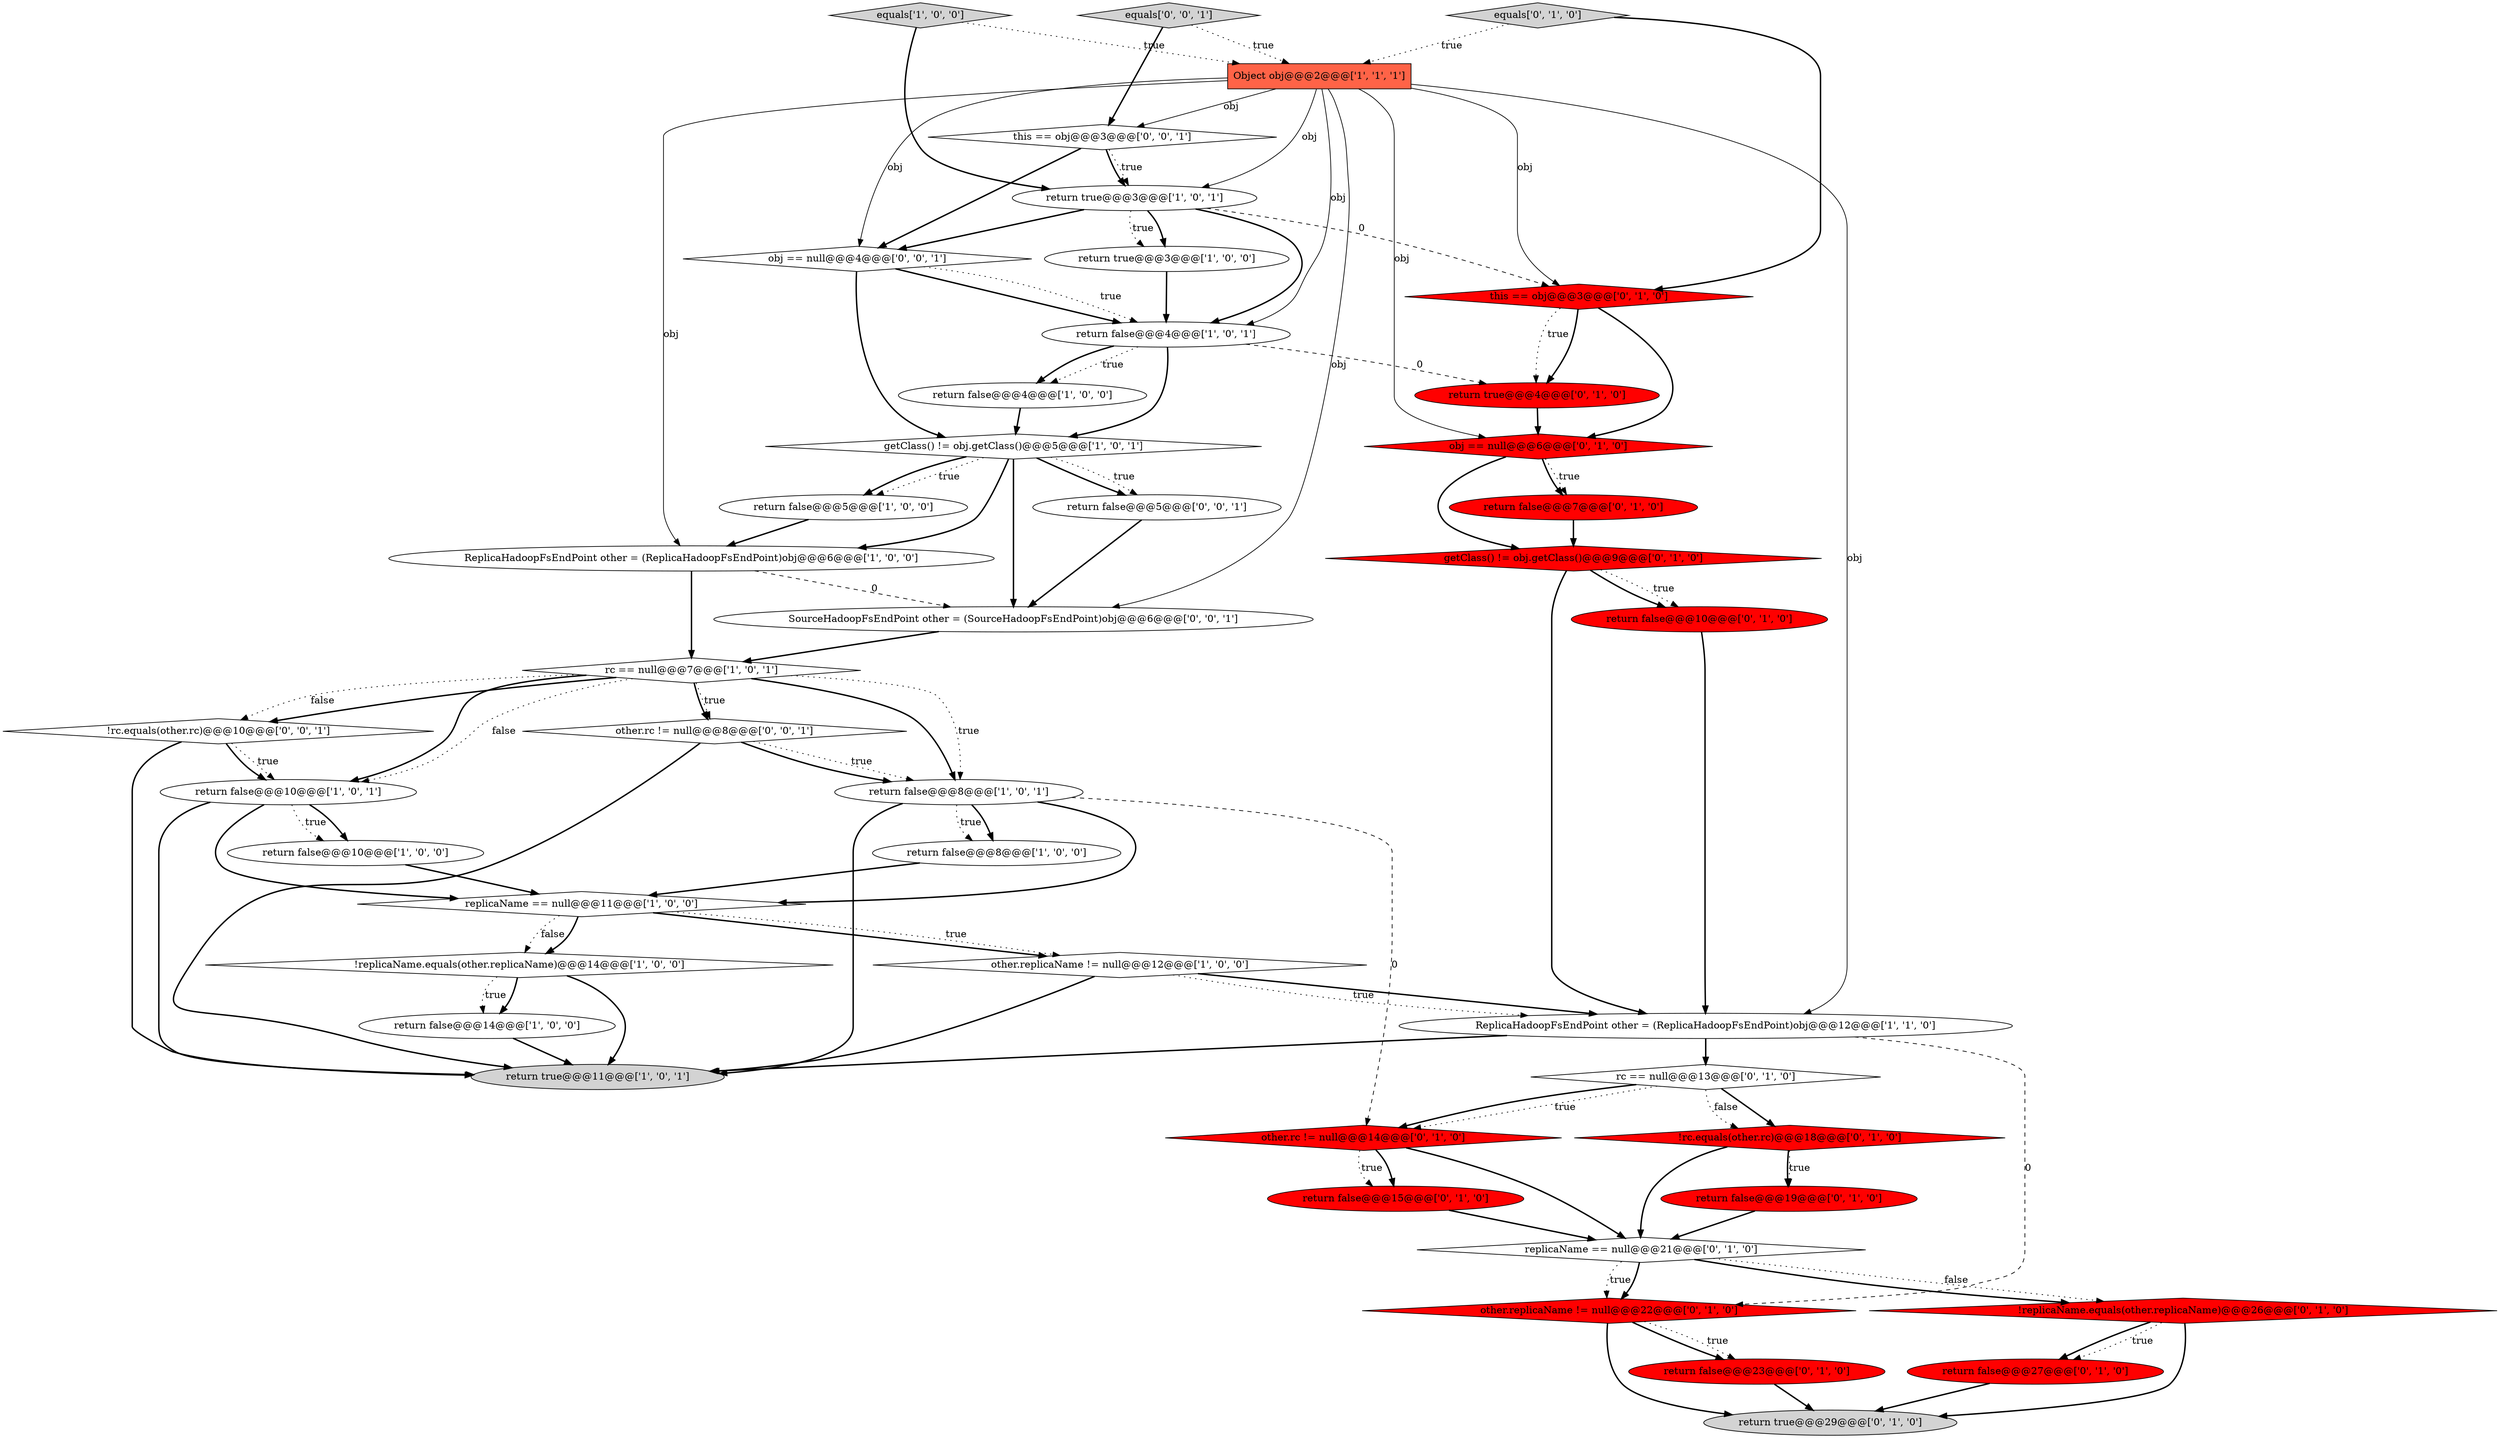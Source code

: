 digraph {
39 [style = filled, label = "!rc.equals(other.rc)@@@10@@@['0', '0', '1']", fillcolor = white, shape = diamond image = "AAA0AAABBB3BBB"];
41 [style = filled, label = "other.rc != null@@@8@@@['0', '0', '1']", fillcolor = white, shape = diamond image = "AAA0AAABBB3BBB"];
28 [style = filled, label = "equals['0', '1', '0']", fillcolor = lightgray, shape = diamond image = "AAA0AAABBB2BBB"];
3 [style = filled, label = "equals['1', '0', '0']", fillcolor = lightgray, shape = diamond image = "AAA0AAABBB1BBB"];
42 [style = filled, label = "obj == null@@@4@@@['0', '0', '1']", fillcolor = white, shape = diamond image = "AAA0AAABBB3BBB"];
32 [style = filled, label = "return false@@@27@@@['0', '1', '0']", fillcolor = red, shape = ellipse image = "AAA1AAABBB2BBB"];
13 [style = filled, label = "return false@@@4@@@['1', '0', '1']", fillcolor = white, shape = ellipse image = "AAA0AAABBB1BBB"];
23 [style = filled, label = "!replicaName.equals(other.replicaName)@@@26@@@['0', '1', '0']", fillcolor = red, shape = diamond image = "AAA1AAABBB2BBB"];
18 [style = filled, label = "return false@@@10@@@['1', '0', '1']", fillcolor = white, shape = ellipse image = "AAA0AAABBB1BBB"];
35 [style = filled, label = "return false@@@15@@@['0', '1', '0']", fillcolor = red, shape = ellipse image = "AAA1AAABBB2BBB"];
40 [style = filled, label = "equals['0', '0', '1']", fillcolor = lightgray, shape = diamond image = "AAA0AAABBB3BBB"];
33 [style = filled, label = "!rc.equals(other.rc)@@@18@@@['0', '1', '0']", fillcolor = red, shape = diamond image = "AAA1AAABBB2BBB"];
10 [style = filled, label = "return true@@@3@@@['1', '0', '0']", fillcolor = white, shape = ellipse image = "AAA0AAABBB1BBB"];
25 [style = filled, label = "other.replicaName != null@@@22@@@['0', '1', '0']", fillcolor = red, shape = diamond image = "AAA1AAABBB2BBB"];
24 [style = filled, label = "obj == null@@@6@@@['0', '1', '0']", fillcolor = red, shape = diamond image = "AAA1AAABBB2BBB"];
16 [style = filled, label = "rc == null@@@7@@@['1', '0', '1']", fillcolor = white, shape = diamond image = "AAA0AAABBB1BBB"];
31 [style = filled, label = "getClass() != obj.getClass()@@@9@@@['0', '1', '0']", fillcolor = red, shape = diamond image = "AAA1AAABBB2BBB"];
43 [style = filled, label = "SourceHadoopFsEndPoint other = (SourceHadoopFsEndPoint)obj@@@6@@@['0', '0', '1']", fillcolor = white, shape = ellipse image = "AAA0AAABBB3BBB"];
5 [style = filled, label = "return false@@@10@@@['1', '0', '0']", fillcolor = white, shape = ellipse image = "AAA0AAABBB1BBB"];
8 [style = filled, label = "return false@@@5@@@['1', '0', '0']", fillcolor = white, shape = ellipse image = "AAA0AAABBB1BBB"];
37 [style = filled, label = "return false@@@19@@@['0', '1', '0']", fillcolor = red, shape = ellipse image = "AAA1AAABBB2BBB"];
2 [style = filled, label = "other.replicaName != null@@@12@@@['1', '0', '0']", fillcolor = white, shape = diamond image = "AAA0AAABBB1BBB"];
36 [style = filled, label = "return true@@@29@@@['0', '1', '0']", fillcolor = lightgray, shape = ellipse image = "AAA0AAABBB2BBB"];
7 [style = filled, label = "return true@@@11@@@['1', '0', '1']", fillcolor = lightgray, shape = ellipse image = "AAA0AAABBB1BBB"];
9 [style = filled, label = "replicaName == null@@@11@@@['1', '0', '0']", fillcolor = white, shape = diamond image = "AAA0AAABBB1BBB"];
11 [style = filled, label = "getClass() != obj.getClass()@@@5@@@['1', '0', '1']", fillcolor = white, shape = diamond image = "AAA0AAABBB1BBB"];
30 [style = filled, label = "return false@@@10@@@['0', '1', '0']", fillcolor = red, shape = ellipse image = "AAA1AAABBB2BBB"];
0 [style = filled, label = "return false@@@14@@@['1', '0', '0']", fillcolor = white, shape = ellipse image = "AAA0AAABBB1BBB"];
29 [style = filled, label = "return false@@@23@@@['0', '1', '0']", fillcolor = red, shape = ellipse image = "AAA1AAABBB2BBB"];
15 [style = filled, label = "!replicaName.equals(other.replicaName)@@@14@@@['1', '0', '0']", fillcolor = white, shape = diamond image = "AAA0AAABBB1BBB"];
21 [style = filled, label = "other.rc != null@@@14@@@['0', '1', '0']", fillcolor = red, shape = diamond image = "AAA1AAABBB2BBB"];
12 [style = filled, label = "return true@@@3@@@['1', '0', '1']", fillcolor = white, shape = ellipse image = "AAA0AAABBB1BBB"];
17 [style = filled, label = "return false@@@8@@@['1', '0', '1']", fillcolor = white, shape = ellipse image = "AAA0AAABBB1BBB"];
14 [style = filled, label = "return false@@@8@@@['1', '0', '0']", fillcolor = white, shape = ellipse image = "AAA0AAABBB1BBB"];
22 [style = filled, label = "rc == null@@@13@@@['0', '1', '0']", fillcolor = white, shape = diamond image = "AAA0AAABBB2BBB"];
26 [style = filled, label = "this == obj@@@3@@@['0', '1', '0']", fillcolor = red, shape = diamond image = "AAA1AAABBB2BBB"];
44 [style = filled, label = "return false@@@5@@@['0', '0', '1']", fillcolor = white, shape = ellipse image = "AAA0AAABBB3BBB"];
19 [style = filled, label = "ReplicaHadoopFsEndPoint other = (ReplicaHadoopFsEndPoint)obj@@@6@@@['1', '0', '0']", fillcolor = white, shape = ellipse image = "AAA0AAABBB1BBB"];
1 [style = filled, label = "return false@@@4@@@['1', '0', '0']", fillcolor = white, shape = ellipse image = "AAA0AAABBB1BBB"];
38 [style = filled, label = "this == obj@@@3@@@['0', '0', '1']", fillcolor = white, shape = diamond image = "AAA0AAABBB3BBB"];
4 [style = filled, label = "Object obj@@@2@@@['1', '1', '1']", fillcolor = tomato, shape = box image = "AAA0AAABBB1BBB"];
20 [style = filled, label = "return true@@@4@@@['0', '1', '0']", fillcolor = red, shape = ellipse image = "AAA1AAABBB2BBB"];
6 [style = filled, label = "ReplicaHadoopFsEndPoint other = (ReplicaHadoopFsEndPoint)obj@@@12@@@['1', '1', '0']", fillcolor = white, shape = ellipse image = "AAA0AAABBB1BBB"];
27 [style = filled, label = "return false@@@7@@@['0', '1', '0']", fillcolor = red, shape = ellipse image = "AAA1AAABBB2BBB"];
34 [style = filled, label = "replicaName == null@@@21@@@['0', '1', '0']", fillcolor = white, shape = diamond image = "AAA0AAABBB2BBB"];
5->9 [style = bold, label=""];
6->22 [style = bold, label=""];
2->6 [style = bold, label=""];
13->20 [style = dashed, label="0"];
17->9 [style = bold, label=""];
16->17 [style = dotted, label="true"];
39->18 [style = dotted, label="true"];
17->14 [style = dotted, label="true"];
38->12 [style = bold, label=""];
12->42 [style = bold, label=""];
25->29 [style = bold, label=""];
25->29 [style = dotted, label="true"];
24->27 [style = dotted, label="true"];
16->39 [style = dotted, label="false"];
30->6 [style = bold, label=""];
38->42 [style = bold, label=""];
11->44 [style = dotted, label="true"];
40->38 [style = bold, label=""];
13->1 [style = bold, label=""];
16->41 [style = bold, label=""];
39->18 [style = bold, label=""];
12->26 [style = dashed, label="0"];
12->10 [style = bold, label=""];
31->6 [style = bold, label=""];
17->14 [style = bold, label=""];
15->0 [style = bold, label=""];
31->30 [style = bold, label=""];
4->19 [style = solid, label="obj"];
11->8 [style = dotted, label="true"];
14->9 [style = bold, label=""];
23->36 [style = bold, label=""];
21->35 [style = bold, label=""];
33->37 [style = dotted, label="true"];
16->41 [style = dotted, label="true"];
41->17 [style = dotted, label="true"];
24->27 [style = bold, label=""];
29->36 [style = bold, label=""];
9->15 [style = dotted, label="false"];
38->12 [style = dotted, label="true"];
43->16 [style = bold, label=""];
22->33 [style = bold, label=""];
9->2 [style = bold, label=""];
25->36 [style = bold, label=""];
11->44 [style = bold, label=""];
4->43 [style = solid, label="obj"];
27->31 [style = bold, label=""];
26->20 [style = dotted, label="true"];
11->43 [style = bold, label=""];
16->17 [style = bold, label=""];
26->24 [style = bold, label=""];
13->11 [style = bold, label=""];
1->11 [style = bold, label=""];
0->7 [style = bold, label=""];
31->30 [style = dotted, label="true"];
12->10 [style = dotted, label="true"];
39->7 [style = bold, label=""];
18->9 [style = bold, label=""];
32->36 [style = bold, label=""];
11->8 [style = bold, label=""];
16->39 [style = bold, label=""];
18->5 [style = dotted, label="true"];
6->7 [style = bold, label=""];
35->34 [style = bold, label=""];
18->7 [style = bold, label=""];
21->35 [style = dotted, label="true"];
26->20 [style = bold, label=""];
22->21 [style = dotted, label="true"];
16->18 [style = bold, label=""];
16->18 [style = dotted, label="false"];
21->34 [style = bold, label=""];
40->4 [style = dotted, label="true"];
23->32 [style = bold, label=""];
28->26 [style = bold, label=""];
3->12 [style = bold, label=""];
15->0 [style = dotted, label="true"];
4->12 [style = solid, label="obj"];
34->23 [style = dotted, label="false"];
19->16 [style = bold, label=""];
23->32 [style = dotted, label="true"];
12->13 [style = bold, label=""];
10->13 [style = bold, label=""];
24->31 [style = bold, label=""];
2->6 [style = dotted, label="true"];
42->11 [style = bold, label=""];
4->13 [style = solid, label="obj"];
28->4 [style = dotted, label="true"];
4->6 [style = solid, label="obj"];
34->23 [style = bold, label=""];
33->37 [style = bold, label=""];
34->25 [style = dotted, label="true"];
22->33 [style = dotted, label="false"];
4->42 [style = solid, label="obj"];
4->24 [style = solid, label="obj"];
42->13 [style = bold, label=""];
34->25 [style = bold, label=""];
41->7 [style = bold, label=""];
15->7 [style = bold, label=""];
8->19 [style = bold, label=""];
22->21 [style = bold, label=""];
4->26 [style = solid, label="obj"];
3->4 [style = dotted, label="true"];
11->19 [style = bold, label=""];
17->21 [style = dashed, label="0"];
44->43 [style = bold, label=""];
17->7 [style = bold, label=""];
13->1 [style = dotted, label="true"];
41->17 [style = bold, label=""];
6->25 [style = dashed, label="0"];
9->15 [style = bold, label=""];
9->2 [style = dotted, label="true"];
18->5 [style = bold, label=""];
37->34 [style = bold, label=""];
19->43 [style = dashed, label="0"];
2->7 [style = bold, label=""];
20->24 [style = bold, label=""];
33->34 [style = bold, label=""];
4->38 [style = solid, label="obj"];
42->13 [style = dotted, label="true"];
}
